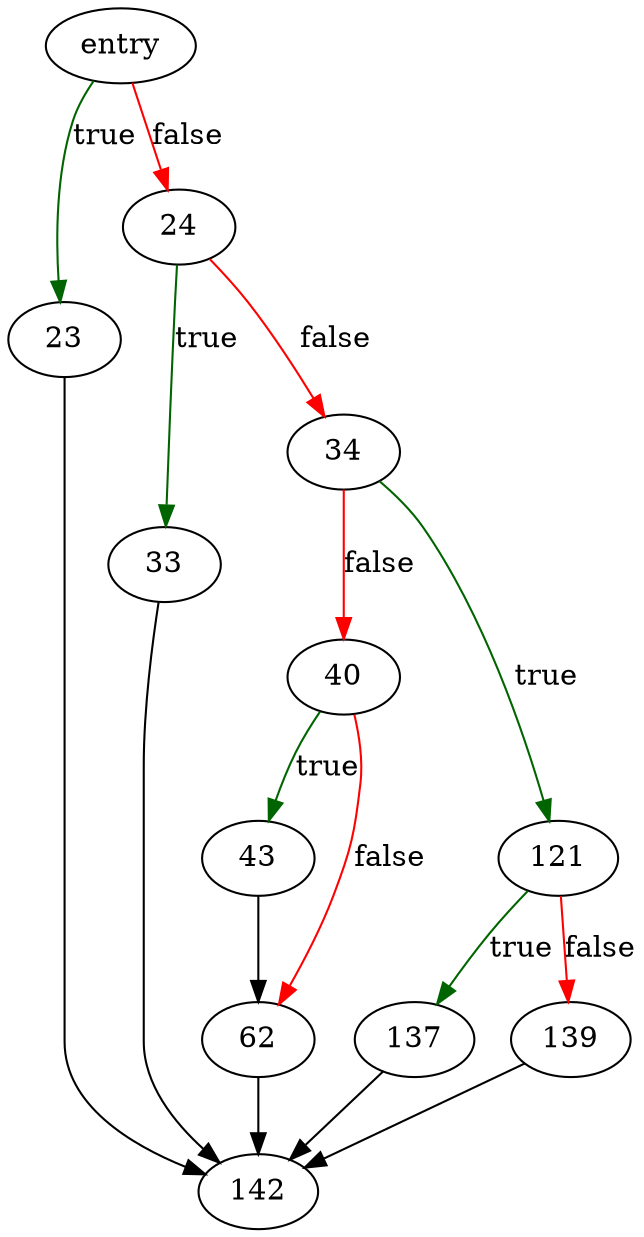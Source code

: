 digraph "sqlite3VtabFinishParse" {
	// Node definitions.
	2 [label=entry];
	23;
	24;
	33;
	34;
	40;
	43;
	62;
	121;
	137;
	139;
	142;

	// Edge definitions.
	2 -> 23 [
		color=darkgreen
		label=true
	];
	2 -> 24 [
		color=red
		label=false
	];
	23 -> 142;
	24 -> 33 [
		color=darkgreen
		label=true
	];
	24 -> 34 [
		color=red
		label=false
	];
	33 -> 142;
	34 -> 40 [
		color=red
		label=false
	];
	34 -> 121 [
		color=darkgreen
		label=true
	];
	40 -> 43 [
		color=darkgreen
		label=true
	];
	40 -> 62 [
		color=red
		label=false
	];
	43 -> 62;
	62 -> 142;
	121 -> 137 [
		color=darkgreen
		label=true
	];
	121 -> 139 [
		color=red
		label=false
	];
	137 -> 142;
	139 -> 142;
}